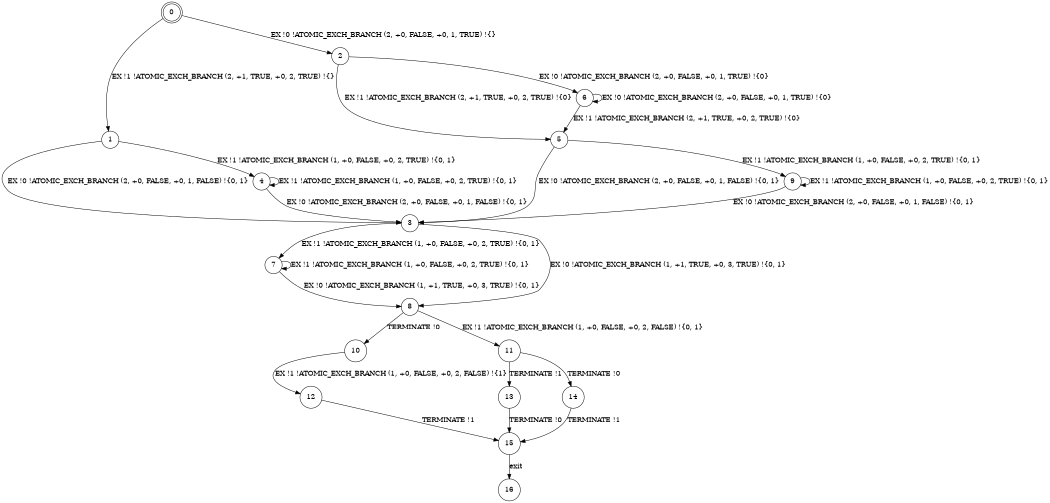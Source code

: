 digraph BCG {
size = "7, 10.5";
center = TRUE;
node [shape = circle];
0 [peripheries = 2];
0 -> 1 [label = "EX !1 !ATOMIC_EXCH_BRANCH (2, +1, TRUE, +0, 2, TRUE) !{}"];
0 -> 2 [label = "EX !0 !ATOMIC_EXCH_BRANCH (2, +0, FALSE, +0, 1, TRUE) !{}"];
1 -> 3 [label = "EX !0 !ATOMIC_EXCH_BRANCH (2, +0, FALSE, +0, 1, FALSE) !{0, 1}"];
1 -> 4 [label = "EX !1 !ATOMIC_EXCH_BRANCH (1, +0, FALSE, +0, 2, TRUE) !{0, 1}"];
2 -> 5 [label = "EX !1 !ATOMIC_EXCH_BRANCH (2, +1, TRUE, +0, 2, TRUE) !{0}"];
2 -> 6 [label = "EX !0 !ATOMIC_EXCH_BRANCH (2, +0, FALSE, +0, 1, TRUE) !{0}"];
3 -> 7 [label = "EX !1 !ATOMIC_EXCH_BRANCH (1, +0, FALSE, +0, 2, TRUE) !{0, 1}"];
3 -> 8 [label = "EX !0 !ATOMIC_EXCH_BRANCH (1, +1, TRUE, +0, 3, TRUE) !{0, 1}"];
4 -> 3 [label = "EX !0 !ATOMIC_EXCH_BRANCH (2, +0, FALSE, +0, 1, FALSE) !{0, 1}"];
4 -> 4 [label = "EX !1 !ATOMIC_EXCH_BRANCH (1, +0, FALSE, +0, 2, TRUE) !{0, 1}"];
5 -> 9 [label = "EX !1 !ATOMIC_EXCH_BRANCH (1, +0, FALSE, +0, 2, TRUE) !{0, 1}"];
5 -> 3 [label = "EX !0 !ATOMIC_EXCH_BRANCH (2, +0, FALSE, +0, 1, FALSE) !{0, 1}"];
6 -> 5 [label = "EX !1 !ATOMIC_EXCH_BRANCH (2, +1, TRUE, +0, 2, TRUE) !{0}"];
6 -> 6 [label = "EX !0 !ATOMIC_EXCH_BRANCH (2, +0, FALSE, +0, 1, TRUE) !{0}"];
7 -> 7 [label = "EX !1 !ATOMIC_EXCH_BRANCH (1, +0, FALSE, +0, 2, TRUE) !{0, 1}"];
7 -> 8 [label = "EX !0 !ATOMIC_EXCH_BRANCH (1, +1, TRUE, +0, 3, TRUE) !{0, 1}"];
8 -> 10 [label = "TERMINATE !0"];
8 -> 11 [label = "EX !1 !ATOMIC_EXCH_BRANCH (1, +0, FALSE, +0, 2, FALSE) !{0, 1}"];
9 -> 9 [label = "EX !1 !ATOMIC_EXCH_BRANCH (1, +0, FALSE, +0, 2, TRUE) !{0, 1}"];
9 -> 3 [label = "EX !0 !ATOMIC_EXCH_BRANCH (2, +0, FALSE, +0, 1, FALSE) !{0, 1}"];
10 -> 12 [label = "EX !1 !ATOMIC_EXCH_BRANCH (1, +0, FALSE, +0, 2, FALSE) !{1}"];
11 -> 13 [label = "TERMINATE !1"];
11 -> 14 [label = "TERMINATE !0"];
12 -> 15 [label = "TERMINATE !1"];
13 -> 15 [label = "TERMINATE !0"];
14 -> 15 [label = "TERMINATE !1"];
15 -> 16 [label = "exit"];
}
